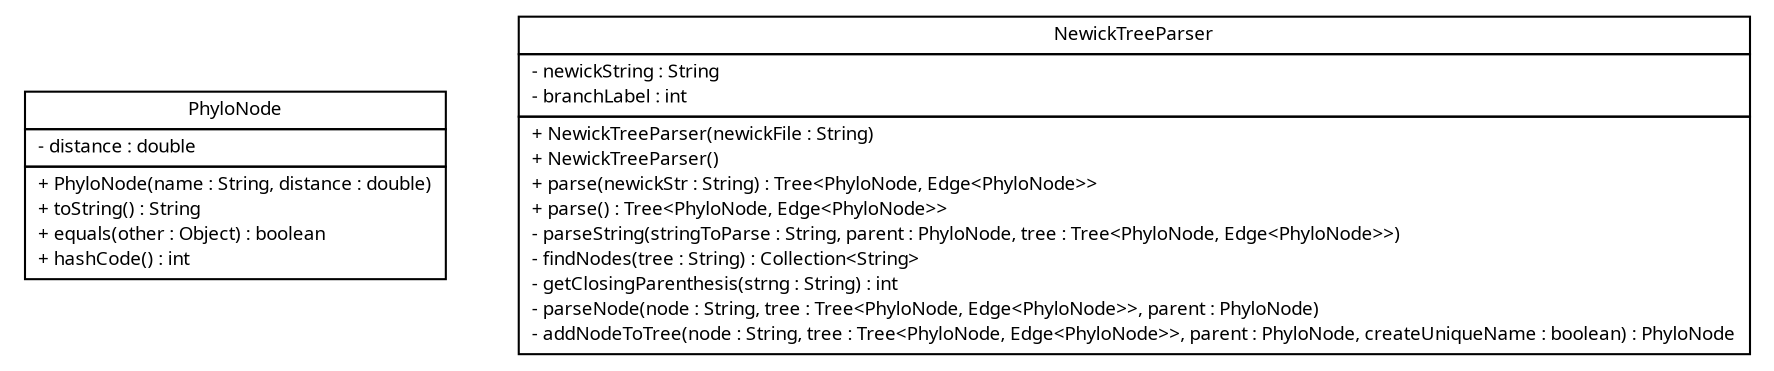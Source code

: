 #!/usr/local/bin/dot
#
# Class diagram 
# Generated by UMLGraph version R5_6 (http://www.umlgraph.org/)
#

digraph G {
	edge [fontname="Trebuchet MS",fontsize=10,labelfontname="Trebuchet MS",labelfontsize=10];
	node [fontname="Trebuchet MS",fontsize=10,shape=plaintext];
	nodesep=0.25;
	ranksep=0.5;
	// broadwick.phylo.PhyloNode
	c2435 [label=<<table title="broadwick.phylo.PhyloNode" border="0" cellborder="1" cellspacing="0" cellpadding="2" port="p" href="./PhyloNode.html">
		<tr><td><table border="0" cellspacing="0" cellpadding="1">
<tr><td align="center" balign="center"><font face="Trebuchet MS"> PhyloNode </font></td></tr>
		</table></td></tr>
		<tr><td><table border="0" cellspacing="0" cellpadding="1">
<tr><td align="left" balign="left"> - distance : double </td></tr>
		</table></td></tr>
		<tr><td><table border="0" cellspacing="0" cellpadding="1">
<tr><td align="left" balign="left"> + PhyloNode(name : String, distance : double) </td></tr>
<tr><td align="left" balign="left"> + toString() : String </td></tr>
<tr><td align="left" balign="left"> + equals(other : Object) : boolean </td></tr>
<tr><td align="left" balign="left"> + hashCode() : int </td></tr>
		</table></td></tr>
		</table>>, URL="./PhyloNode.html", fontname="Trebuchet MS", fontcolor="black", fontsize=9.0];
	// broadwick.phylo.NewickTreeParser
	c2436 [label=<<table title="broadwick.phylo.NewickTreeParser" border="0" cellborder="1" cellspacing="0" cellpadding="2" port="p" href="./NewickTreeParser.html">
		<tr><td><table border="0" cellspacing="0" cellpadding="1">
<tr><td align="center" balign="center"><font face="Trebuchet MS"> NewickTreeParser </font></td></tr>
		</table></td></tr>
		<tr><td><table border="0" cellspacing="0" cellpadding="1">
<tr><td align="left" balign="left"> - newickString : String </td></tr>
<tr><td align="left" balign="left"> - branchLabel : int </td></tr>
		</table></td></tr>
		<tr><td><table border="0" cellspacing="0" cellpadding="1">
<tr><td align="left" balign="left"> + NewickTreeParser(newickFile : String) </td></tr>
<tr><td align="left" balign="left"> + NewickTreeParser() </td></tr>
<tr><td align="left" balign="left"> + parse(newickStr : String) : Tree&lt;PhyloNode, Edge&lt;PhyloNode&gt;&gt; </td></tr>
<tr><td align="left" balign="left"> + parse() : Tree&lt;PhyloNode, Edge&lt;PhyloNode&gt;&gt; </td></tr>
<tr><td align="left" balign="left"> - parseString(stringToParse : String, parent : PhyloNode, tree : Tree&lt;PhyloNode, Edge&lt;PhyloNode&gt;&gt;) </td></tr>
<tr><td align="left" balign="left"> - findNodes(tree : String) : Collection&lt;String&gt; </td></tr>
<tr><td align="left" balign="left"> - getClosingParenthesis(strng : String) : int </td></tr>
<tr><td align="left" balign="left"> - parseNode(node : String, tree : Tree&lt;PhyloNode, Edge&lt;PhyloNode&gt;&gt;, parent : PhyloNode) </td></tr>
<tr><td align="left" balign="left"> - addNodeToTree(node : String, tree : Tree&lt;PhyloNode, Edge&lt;PhyloNode&gt;&gt;, parent : PhyloNode, createUniqueName : boolean) : PhyloNode </td></tr>
		</table></td></tr>
		</table>>, URL="./NewickTreeParser.html", fontname="Trebuchet MS", fontcolor="black", fontsize=9.0];
}

